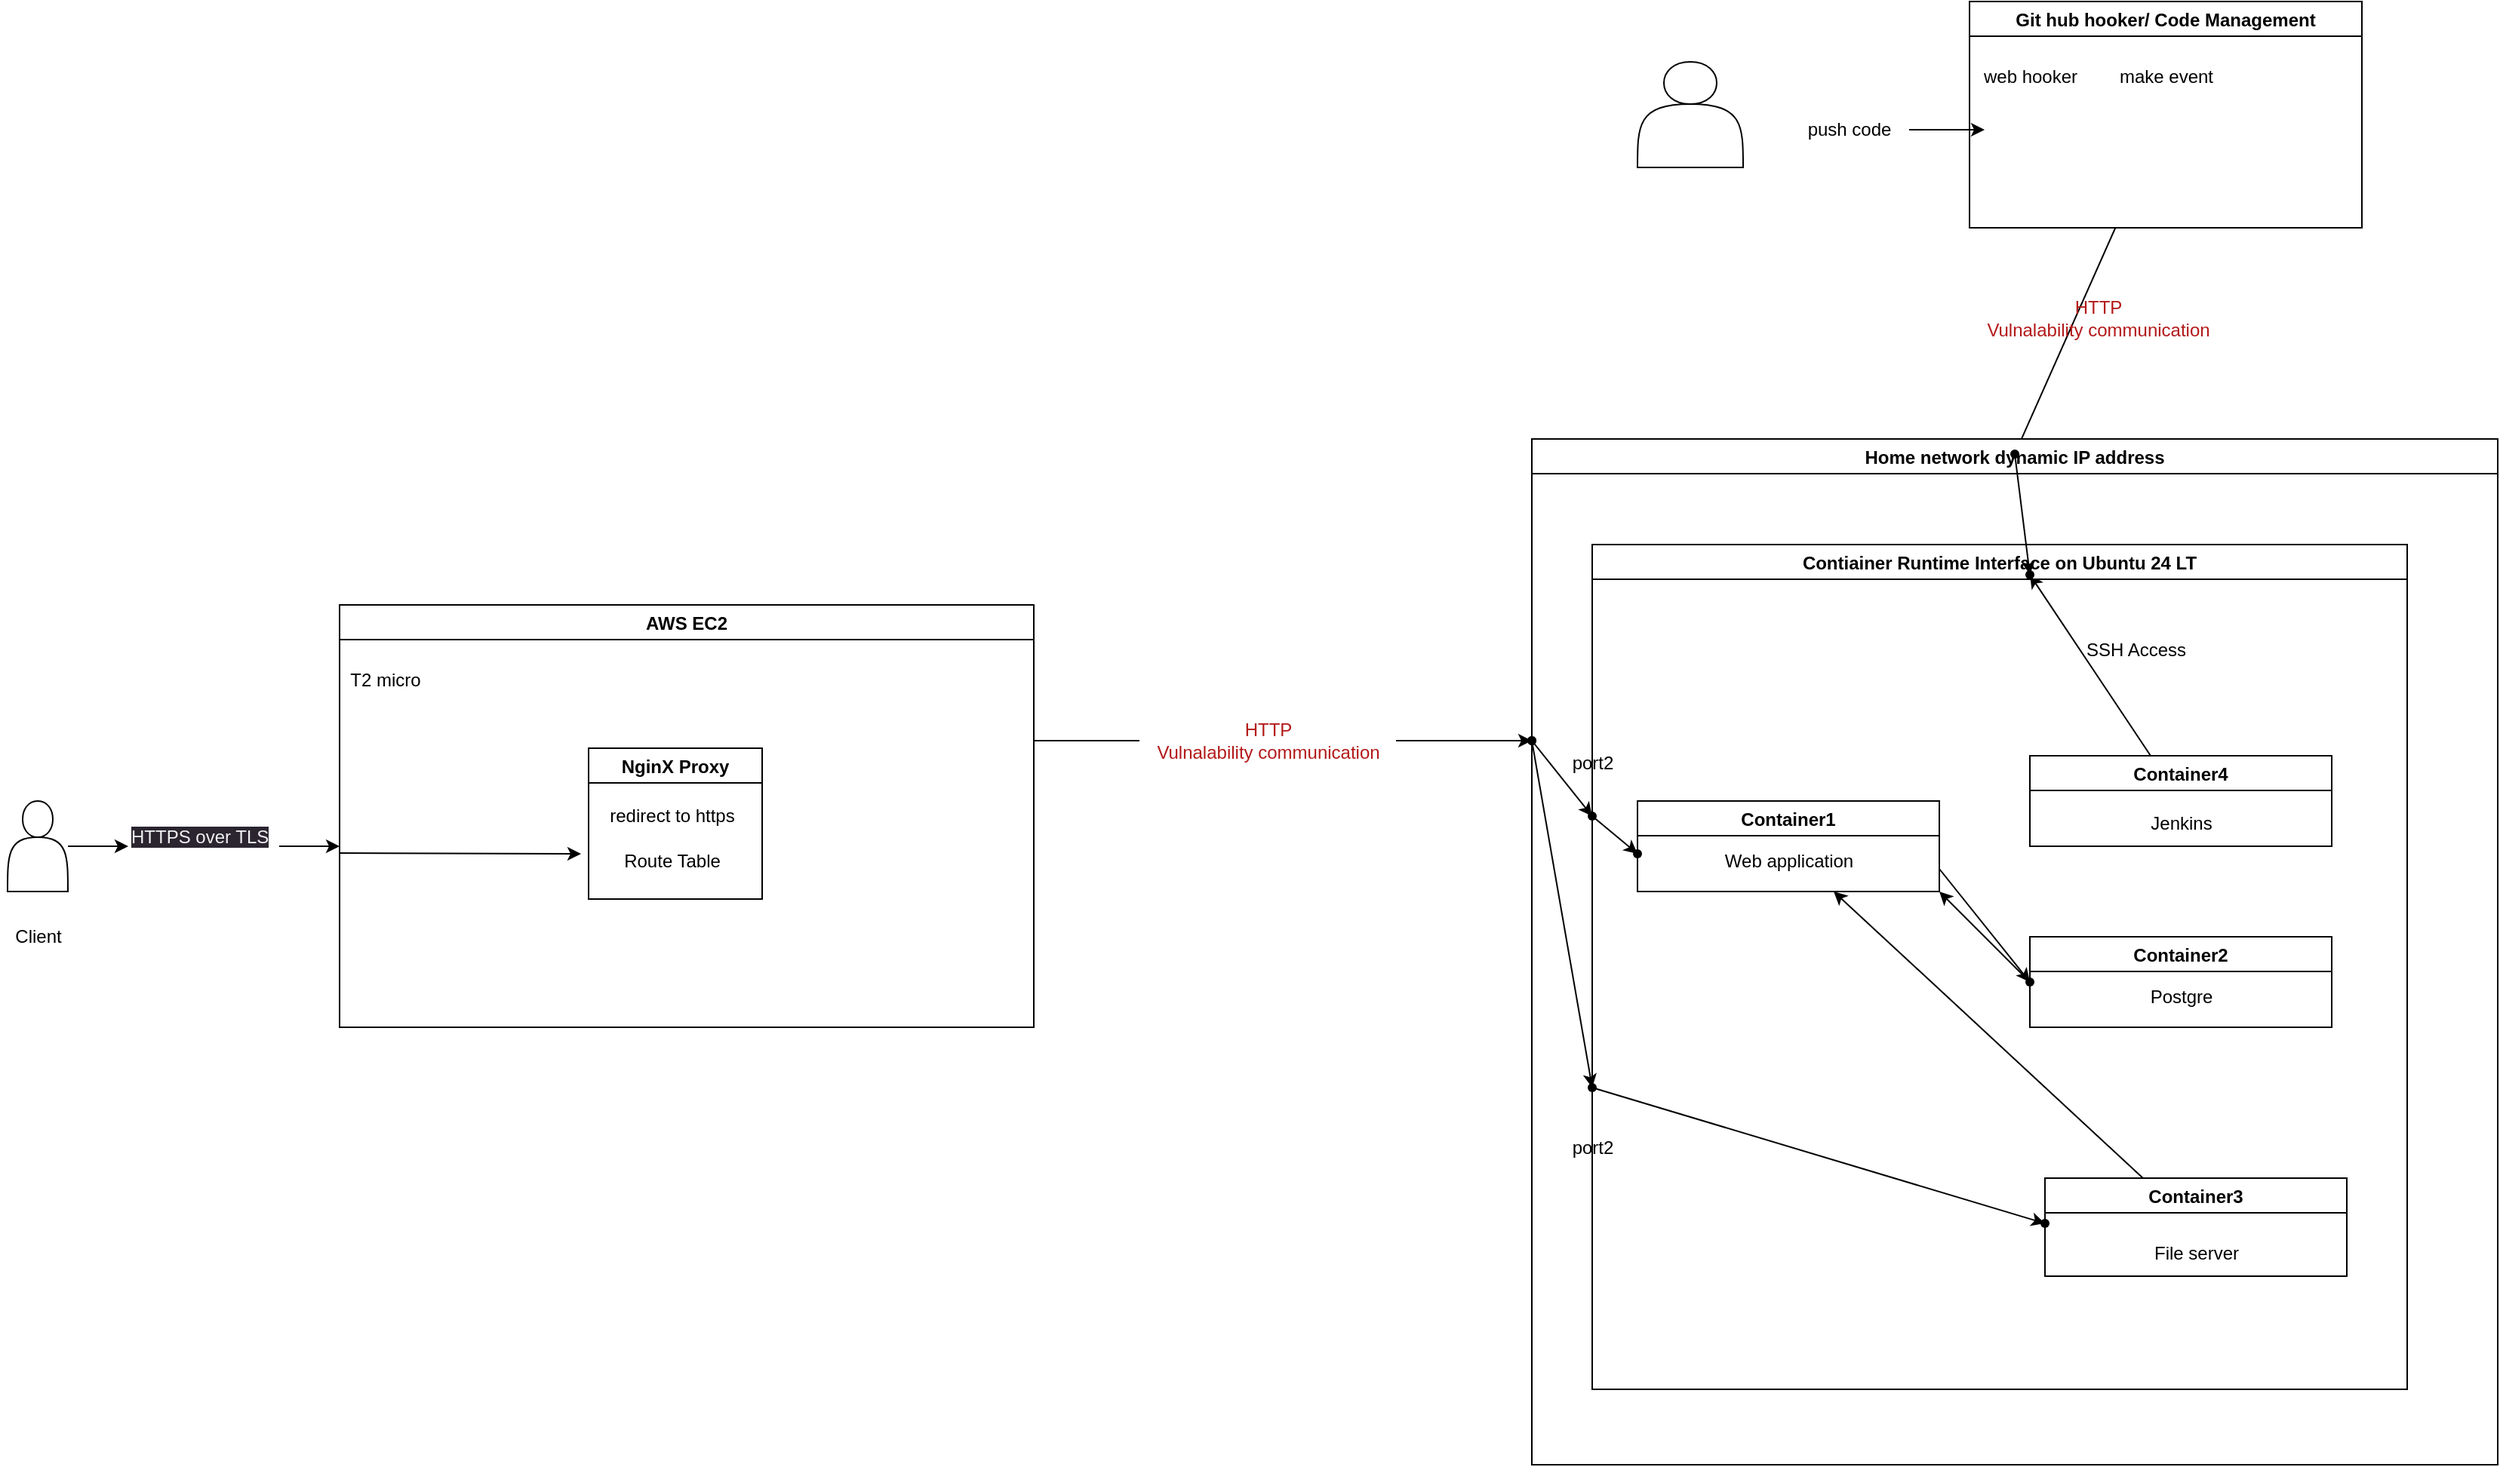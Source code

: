<mxfile>
    <diagram id="-DER0UVd-RKUZU5HvLdn" name="Page-1">
        <mxGraphModel dx="4773" dy="2039" grid="1" gridSize="10" guides="1" tooltips="1" connect="1" arrows="1" fold="1" page="1" pageScale="1" pageWidth="850" pageHeight="1100" math="0" shadow="0">
            <root>
                <mxCell id="0"/>
                <mxCell id="1" parent="0"/>
                <mxCell id="18" value="" style="edgeStyle=none;html=1;" edge="1" parent="1" source="2" target="17">
                    <mxGeometry relative="1" as="geometry"/>
                </mxCell>
                <mxCell id="2" value="Container4" style="swimlane;" vertex="1" parent="1">
                    <mxGeometry x="530" y="210" width="200" height="60" as="geometry"/>
                </mxCell>
                <mxCell id="6" value="Jenkins" style="text;html=1;align=center;verticalAlign=middle;resizable=0;points=[];autosize=1;strokeColor=none;fillColor=none;" vertex="1" parent="2">
                    <mxGeometry x="70" y="30" width="60" height="30" as="geometry"/>
                </mxCell>
                <mxCell id="54" value="" style="edgeStyle=none;html=1;fontColor=default;" edge="1" parent="1" source="3">
                    <mxGeometry relative="1" as="geometry">
                        <mxPoint x="400" y="300" as="targetPoint"/>
                    </mxGeometry>
                </mxCell>
                <mxCell id="3" value="Container3" style="swimlane;" vertex="1" parent="1">
                    <mxGeometry x="540" y="490" width="200" height="65" as="geometry"/>
                </mxCell>
                <mxCell id="10" value="File server" style="text;html=1;align=center;verticalAlign=middle;resizable=0;points=[];autosize=1;strokeColor=none;fillColor=none;" vertex="1" parent="3">
                    <mxGeometry x="60" y="35" width="80" height="30" as="geometry"/>
                </mxCell>
                <mxCell id="15" value="" style="edgeStyle=none;html=1;exitX=0.5;exitY=0.8;exitDx=0;exitDy=0;exitPerimeter=0;entryX=1;entryY=1;entryDx=0;entryDy=0;" edge="1" parent="1" source="13" target="5">
                    <mxGeometry relative="1" as="geometry">
                        <mxPoint x="470" y="370" as="targetPoint"/>
                    </mxGeometry>
                </mxCell>
                <mxCell id="4" value="Container2" style="swimlane;" vertex="1" parent="1">
                    <mxGeometry x="530" y="330" width="200" height="60" as="geometry"/>
                </mxCell>
                <mxCell id="8" value="Postgre" style="text;html=1;align=center;verticalAlign=middle;resizable=0;points=[];autosize=1;strokeColor=none;fillColor=none;" vertex="1" parent="4">
                    <mxGeometry x="70" y="25" width="60" height="30" as="geometry"/>
                </mxCell>
                <mxCell id="14" value="" style="edgeStyle=none;html=1;exitX=1;exitY=0.75;exitDx=0;exitDy=0;" edge="1" parent="1" source="5" target="13">
                    <mxGeometry relative="1" as="geometry"/>
                </mxCell>
                <mxCell id="13" value="" style="shape=waypoint;sketch=0;size=6;pointerEvents=1;points=[];fillColor=default;resizable=0;rotatable=0;perimeter=centerPerimeter;snapToPoint=1;fontStyle=1;startSize=23;" vertex="1" parent="1">
                    <mxGeometry x="520" y="350" width="20" height="20" as="geometry"/>
                </mxCell>
                <mxCell id="16" value="Contiainer Runtime Interface on Ubuntu 24 LT" style="swimlane;" vertex="1" parent="1">
                    <mxGeometry x="240" y="70" width="540" height="560" as="geometry"/>
                </mxCell>
                <mxCell id="17" value="" style="shape=waypoint;sketch=0;size=6;pointerEvents=1;points=[];fillColor=default;resizable=0;rotatable=0;perimeter=centerPerimeter;snapToPoint=1;fontStyle=1;startSize=23;" vertex="1" parent="16">
                    <mxGeometry x="280" y="10" width="20" height="20" as="geometry"/>
                </mxCell>
                <mxCell id="70" value="port2" style="text;html=1;align=center;verticalAlign=middle;resizable=0;points=[];autosize=1;strokeColor=none;fillColor=none;fontColor=default;" vertex="1" parent="16">
                    <mxGeometry x="-25" y="385" width="50" height="30" as="geometry"/>
                </mxCell>
                <mxCell id="19" value="SSH Access" style="text;html=1;align=center;verticalAlign=middle;resizable=0;points=[];autosize=1;strokeColor=none;fillColor=none;" vertex="1" parent="1">
                    <mxGeometry x="555" y="125" width="90" height="30" as="geometry"/>
                </mxCell>
                <mxCell id="23" value="" style="edgeStyle=none;html=1;" edge="1" parent="1" source="20" target="22">
                    <mxGeometry relative="1" as="geometry"/>
                </mxCell>
                <mxCell id="20" value="Git hub hooker/ Code Management" style="swimlane;" vertex="1" parent="1">
                    <mxGeometry x="490" y="-290" width="260" height="150" as="geometry"/>
                </mxCell>
                <mxCell id="82" value="make event&lt;br&gt;" style="text;html=1;align=center;verticalAlign=middle;resizable=0;points=[];autosize=1;strokeColor=none;fillColor=none;fontColor=default;" vertex="1" parent="20">
                    <mxGeometry x="85" y="35" width="90" height="30" as="geometry"/>
                </mxCell>
                <mxCell id="21" value="Home network dynamic IP address" style="swimlane;" vertex="1" parent="1">
                    <mxGeometry x="200" width="640" height="680" as="geometry"/>
                </mxCell>
                <mxCell id="22" value="" style="shape=waypoint;sketch=0;size=6;pointerEvents=1;points=[];fillColor=default;resizable=0;rotatable=0;perimeter=centerPerimeter;snapToPoint=1;fontStyle=1;startSize=23;" vertex="1" parent="21">
                    <mxGeometry x="310" width="20" height="20" as="geometry"/>
                </mxCell>
                <mxCell id="52" value="" style="edgeStyle=none;html=1;fontColor=default;" edge="1" parent="21" source="49" target="51">
                    <mxGeometry relative="1" as="geometry"/>
                </mxCell>
                <mxCell id="49" value="" style="shape=waypoint;sketch=0;size=6;pointerEvents=1;points=[];fillColor=default;resizable=0;rotatable=0;perimeter=centerPerimeter;snapToPoint=1;fontStyle=1;startSize=23;" vertex="1" parent="21">
                    <mxGeometry x="30" y="240" width="20" height="20" as="geometry"/>
                </mxCell>
                <mxCell id="66" value="" style="edgeStyle=none;html=1;fontColor=default;" edge="1" parent="21" source="63" target="65">
                    <mxGeometry relative="1" as="geometry"/>
                </mxCell>
                <mxCell id="63" value="" style="shape=waypoint;sketch=0;size=6;pointerEvents=1;points=[];fillColor=none;resizable=0;rotatable=0;perimeter=centerPerimeter;snapToPoint=1;" vertex="1" parent="21">
                    <mxGeometry x="-10" y="190" width="20" height="20" as="geometry"/>
                </mxCell>
                <mxCell id="69" value="" style="edgeStyle=none;html=1;fontColor=default;" edge="1" parent="21" source="65" target="68">
                    <mxGeometry relative="1" as="geometry"/>
                </mxCell>
                <mxCell id="65" value="" style="shape=waypoint;sketch=0;size=6;pointerEvents=1;points=[];fillColor=none;resizable=0;rotatable=0;perimeter=centerPerimeter;snapToPoint=1;" vertex="1" parent="21">
                    <mxGeometry x="30" y="420" width="20" height="20" as="geometry"/>
                </mxCell>
                <mxCell id="5" value="Container1" style="swimlane;" vertex="1" parent="21">
                    <mxGeometry x="70" y="240" width="200" height="60" as="geometry"/>
                </mxCell>
                <mxCell id="7" value="Web application" style="text;html=1;align=center;verticalAlign=middle;resizable=0;points=[];autosize=1;strokeColor=none;fillColor=none;" vertex="1" parent="5">
                    <mxGeometry x="45" y="25" width="110" height="30" as="geometry"/>
                </mxCell>
                <mxCell id="51" value="" style="shape=waypoint;sketch=0;size=6;pointerEvents=1;points=[];fillColor=default;resizable=0;rotatable=0;perimeter=centerPerimeter;snapToPoint=1;fontStyle=1;startSize=23;" vertex="1" parent="5">
                    <mxGeometry x="-10" y="25" width="20" height="20" as="geometry"/>
                </mxCell>
                <mxCell id="68" value="" style="shape=waypoint;sketch=0;size=6;pointerEvents=1;points=[];fillColor=none;resizable=0;rotatable=0;perimeter=centerPerimeter;snapToPoint=1;" vertex="1" parent="21">
                    <mxGeometry x="330" y="510" width="20" height="20" as="geometry"/>
                </mxCell>
                <mxCell id="71" value="port2" style="text;html=1;align=center;verticalAlign=middle;resizable=0;points=[];autosize=1;strokeColor=none;fillColor=none;fontColor=default;" vertex="1" parent="21">
                    <mxGeometry x="15" y="200" width="50" height="30" as="geometry"/>
                </mxCell>
                <mxCell id="25" value="&lt;font color=&quot;#b31919&quot;&gt;HTTP&lt;br&gt;Vulnalability communication&lt;/font&gt;" style="text;html=1;align=center;verticalAlign=middle;resizable=0;points=[];autosize=1;strokeColor=none;fillColor=none;" vertex="1" parent="1">
                    <mxGeometry x="490" y="-100" width="170" height="40" as="geometry"/>
                </mxCell>
                <mxCell id="33" value="" style="edgeStyle=none;html=1;fontColor=default;startArrow=none;" edge="1" parent="1" source="34" target="32">
                    <mxGeometry relative="1" as="geometry"/>
                </mxCell>
                <mxCell id="26" value="AWS EC2" style="swimlane;fontColor=default;" vertex="1" parent="1">
                    <mxGeometry x="-590" y="110" width="460" height="280" as="geometry"/>
                </mxCell>
                <mxCell id="28" value="NginX Proxy" style="swimlane;fontColor=default;" vertex="1" parent="26">
                    <mxGeometry x="165" y="95" width="115" height="100" as="geometry"/>
                </mxCell>
                <mxCell id="73" value="redirect to https" style="text;html=1;align=center;verticalAlign=middle;resizable=0;points=[];autosize=1;strokeColor=none;fillColor=none;fontColor=default;" vertex="1" parent="28">
                    <mxGeometry y="30" width="110" height="30" as="geometry"/>
                </mxCell>
                <mxCell id="74" value="Route Table" style="text;html=1;align=center;verticalAlign=middle;resizable=0;points=[];autosize=1;strokeColor=none;fillColor=none;fontColor=default;" vertex="1" parent="28">
                    <mxGeometry x="10" y="60" width="90" height="30" as="geometry"/>
                </mxCell>
                <mxCell id="75" style="edgeStyle=none;html=1;fontColor=default;" edge="1" parent="26">
                    <mxGeometry relative="1" as="geometry">
                        <mxPoint x="160" y="165" as="targetPoint"/>
                        <mxPoint y="164.5" as="sourcePoint"/>
                    </mxGeometry>
                </mxCell>
                <mxCell id="27" value="T2 micro" style="text;html=1;align=center;verticalAlign=middle;resizable=0;points=[];autosize=1;strokeColor=none;fillColor=none;fontColor=default;" vertex="1" parent="1">
                    <mxGeometry x="-595" y="145" width="70" height="30" as="geometry"/>
                </mxCell>
                <mxCell id="50" value="" style="edgeStyle=none;html=1;fontColor=default;" edge="1" parent="1" source="32" target="49">
                    <mxGeometry relative="1" as="geometry"/>
                </mxCell>
                <mxCell id="32" value="" style="shape=waypoint;sketch=0;size=6;pointerEvents=1;points=[];fillColor=default;resizable=0;rotatable=0;perimeter=centerPerimeter;snapToPoint=1;fontStyle=1;startSize=23;" vertex="1" parent="1">
                    <mxGeometry x="190" y="190" width="20" height="20" as="geometry"/>
                </mxCell>
                <mxCell id="35" value="" style="edgeStyle=none;html=1;fontColor=default;endArrow=none;" edge="1" parent="1" target="34">
                    <mxGeometry relative="1" as="geometry">
                        <mxPoint x="-130" y="200" as="sourcePoint"/>
                        <mxPoint x="200" y="200" as="targetPoint"/>
                    </mxGeometry>
                </mxCell>
                <mxCell id="34" value="&lt;font color=&quot;#b31919&quot;&gt;HTTP&lt;br&gt;Vulnalability communication&lt;/font&gt;" style="text;html=1;align=center;verticalAlign=middle;resizable=0;points=[];autosize=1;strokeColor=none;fillColor=none;" vertex="1" parent="1">
                    <mxGeometry x="-60" y="180" width="170" height="40" as="geometry"/>
                </mxCell>
                <mxCell id="40" style="edgeStyle=none;html=1;fontColor=default;" edge="1" parent="1" source="38">
                    <mxGeometry relative="1" as="geometry">
                        <mxPoint x="-590" y="270" as="targetPoint"/>
                    </mxGeometry>
                </mxCell>
                <mxCell id="38" value="&lt;span style=&quot;color: rgb(240, 240, 240); font-family: Helvetica; font-size: 12px; font-style: normal; font-variant-ligatures: normal; font-variant-caps: normal; font-weight: 400; letter-spacing: normal; orphans: 2; text-align: center; text-indent: 0px; text-transform: none; widows: 2; word-spacing: 0px; -webkit-text-stroke-width: 0px; background-color: rgb(42, 37, 47); text-decoration-thickness: initial; text-decoration-style: initial; text-decoration-color: initial; float: none; display: inline !important;&quot;&gt;HTTPS over TLS&lt;/span&gt;" style="text;whiteSpace=wrap;html=1;fontColor=default;" vertex="1" parent="1">
                    <mxGeometry x="-730" y="250" width="100" height="40" as="geometry"/>
                </mxCell>
                <mxCell id="43" style="edgeStyle=none;html=1;entryX=0;entryY=0.5;entryDx=0;entryDy=0;fontColor=default;" edge="1" parent="1" source="42" target="38">
                    <mxGeometry relative="1" as="geometry"/>
                </mxCell>
                <mxCell id="42" value="" style="shape=actor;whiteSpace=wrap;html=1;fontColor=default;" vertex="1" parent="1">
                    <mxGeometry x="-810" y="240" width="40" height="60" as="geometry"/>
                </mxCell>
                <mxCell id="44" value="Client" style="text;html=1;align=center;verticalAlign=middle;resizable=0;points=[];autosize=1;strokeColor=none;fillColor=none;fontColor=default;" vertex="1" parent="1">
                    <mxGeometry x="-815" y="315" width="50" height="30" as="geometry"/>
                </mxCell>
                <mxCell id="47" style="edgeStyle=none;html=1;entryX=0.1;entryY=-0.25;entryDx=0;entryDy=0;entryPerimeter=0;fontColor=default;" edge="1" parent="1" source="22" target="17">
                    <mxGeometry relative="1" as="geometry"/>
                </mxCell>
                <mxCell id="76" value="" style="shape=actor;whiteSpace=wrap;html=1;fontColor=default;" vertex="1" parent="1">
                    <mxGeometry x="270" y="-250" width="70" height="70" as="geometry"/>
                </mxCell>
                <mxCell id="78" style="edgeStyle=none;html=1;fontColor=default;" edge="1" parent="1" source="77">
                    <mxGeometry relative="1" as="geometry">
                        <mxPoint x="500" y="-205" as="targetPoint"/>
                    </mxGeometry>
                </mxCell>
                <mxCell id="77" value="push code" style="text;html=1;align=center;verticalAlign=middle;resizable=0;points=[];autosize=1;strokeColor=none;fillColor=none;fontColor=default;" vertex="1" parent="1">
                    <mxGeometry x="370" y="-220" width="80" height="30" as="geometry"/>
                </mxCell>
                <mxCell id="80" value="web hooker" style="text;html=1;align=center;verticalAlign=middle;resizable=0;points=[];autosize=1;strokeColor=none;fillColor=none;fontColor=default;" vertex="1" parent="1">
                    <mxGeometry x="485" y="-255" width="90" height="30" as="geometry"/>
                </mxCell>
            </root>
        </mxGraphModel>
    </diagram>
</mxfile>